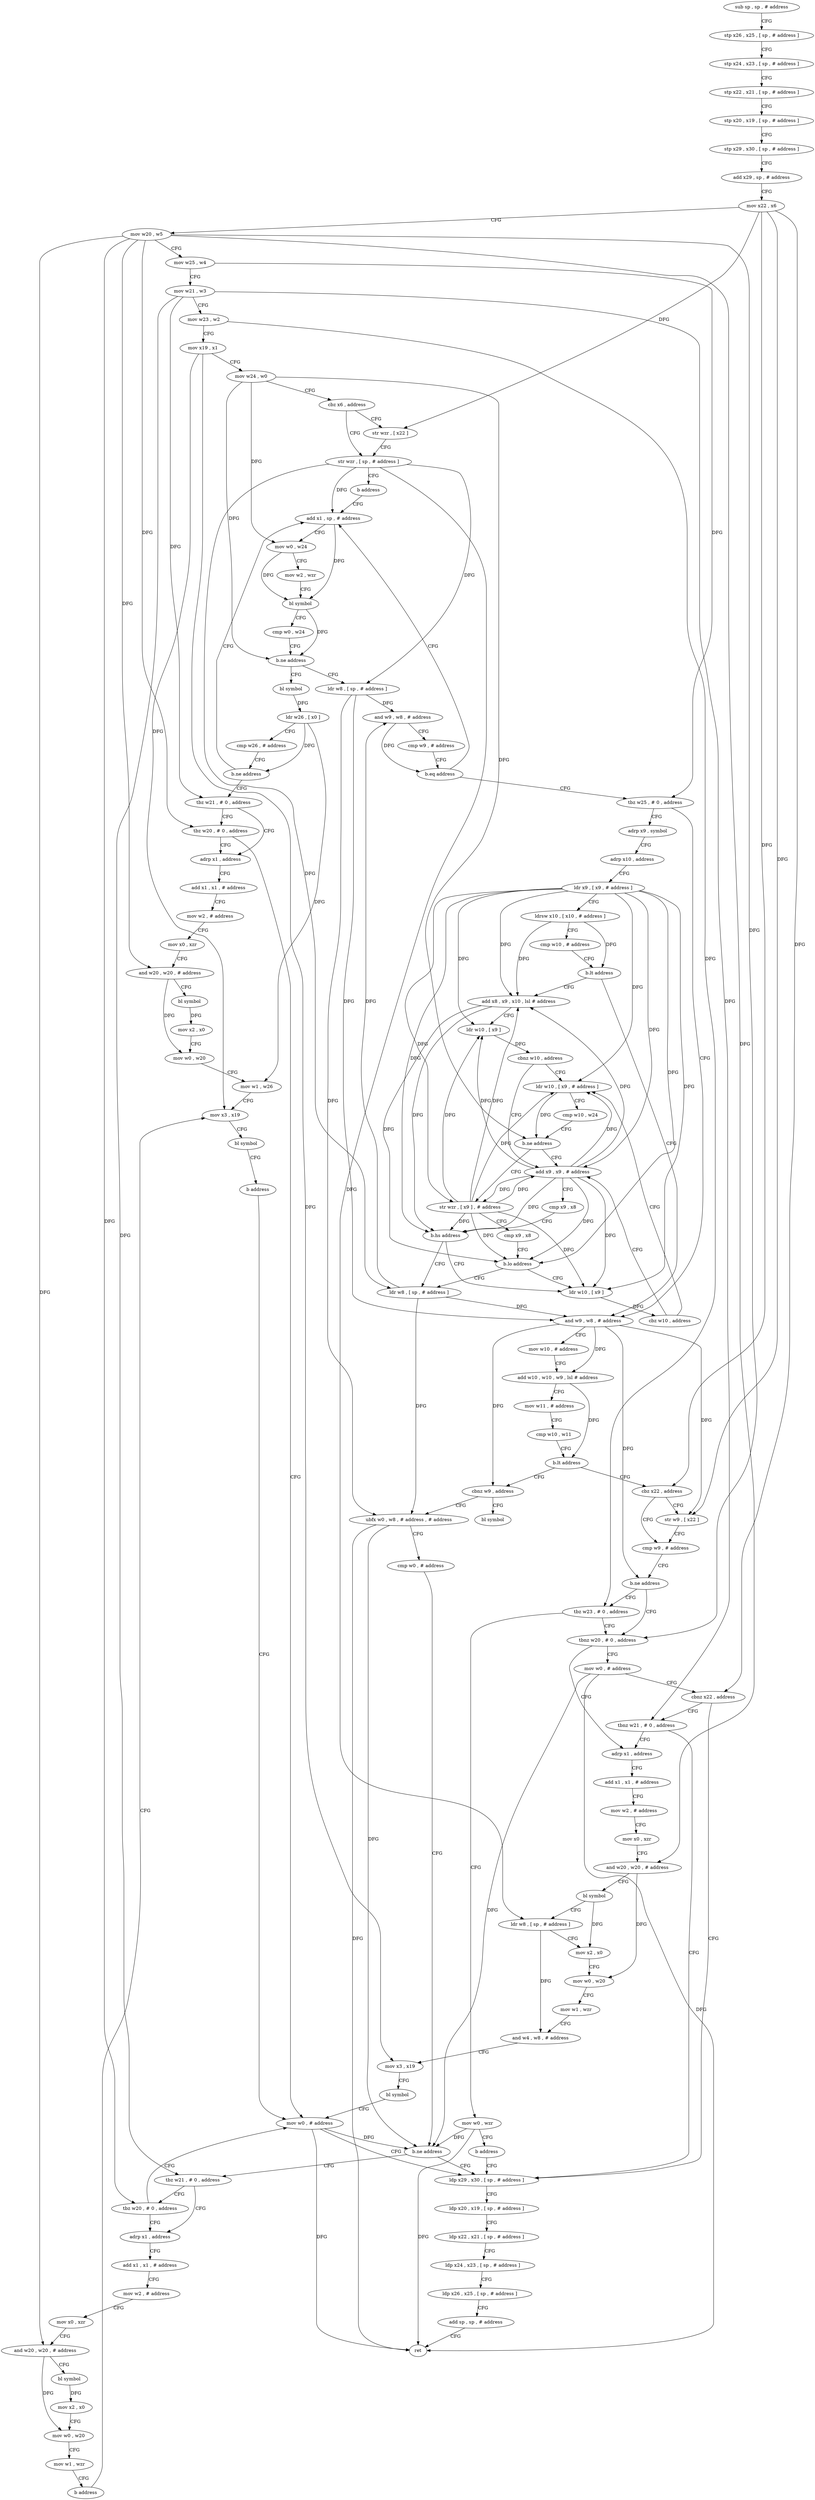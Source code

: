 digraph "func" {
"295084" [label = "sub sp , sp , # address" ]
"295088" [label = "stp x26 , x25 , [ sp , # address ]" ]
"295092" [label = "stp x24 , x23 , [ sp , # address ]" ]
"295096" [label = "stp x22 , x21 , [ sp , # address ]" ]
"295100" [label = "stp x20 , x19 , [ sp , # address ]" ]
"295104" [label = "stp x29 , x30 , [ sp , # address ]" ]
"295108" [label = "add x29 , sp , # address" ]
"295112" [label = "mov x22 , x6" ]
"295116" [label = "mov w20 , w5" ]
"295120" [label = "mov w25 , w4" ]
"295124" [label = "mov w21 , w3" ]
"295128" [label = "mov w23 , w2" ]
"295132" [label = "mov x19 , x1" ]
"295136" [label = "mov w24 , w0" ]
"295140" [label = "cbz x6 , address" ]
"295148" [label = "str wzr , [ sp , # address ]" ]
"295144" [label = "str wzr , [ x22 ]" ]
"295152" [label = "b address" ]
"295172" [label = "add x1 , sp , # address" ]
"295176" [label = "mov w0 , w24" ]
"295180" [label = "mov w2 , wzr" ]
"295184" [label = "bl symbol" ]
"295188" [label = "cmp w0 , w24" ]
"295192" [label = "b.ne address" ]
"295156" [label = "bl symbol" ]
"295196" [label = "ldr w8 , [ sp , # address ]" ]
"295160" [label = "ldr w26 , [ x0 ]" ]
"295164" [label = "cmp w26 , # address" ]
"295168" [label = "b.ne address" ]
"295352" [label = "tbz w21 , # 0 , address" ]
"295200" [label = "and w9 , w8 , # address" ]
"295204" [label = "cmp w9 , # address" ]
"295208" [label = "b.eq address" ]
"295212" [label = "tbz w25 , # 0 , address" ]
"295360" [label = "adrp x1 , address" ]
"295356" [label = "tbz w20 , # 0 , address" ]
"295300" [label = "and w9 , w8 , # address" ]
"295216" [label = "adrp x9 , symbol" ]
"295364" [label = "add x1 , x1 , # address" ]
"295368" [label = "mov w2 , # address" ]
"295372" [label = "mov x0 , xzr" ]
"295376" [label = "and w20 , w20 , # address" ]
"295380" [label = "bl symbol" ]
"295384" [label = "mov x2 , x0" ]
"295388" [label = "mov w0 , w20" ]
"295392" [label = "mov w1 , w26" ]
"295396" [label = "mov x3 , x19" ]
"295540" [label = "mov w0 , # address" ]
"295304" [label = "mov w10 , # address" ]
"295308" [label = "add w10 , w10 , w9 , lsl # address" ]
"295312" [label = "mov w11 , # address" ]
"295316" [label = "cmp w10 , w11" ]
"295320" [label = "b.lt address" ]
"295408" [label = "cbnz w9 , address" ]
"295324" [label = "cbz x22 , address" ]
"295220" [label = "adrp x10 , address" ]
"295224" [label = "ldr x9 , [ x9 , # address ]" ]
"295228" [label = "ldrsw x10 , [ x10 , # address ]" ]
"295232" [label = "cmp w10 , # address" ]
"295236" [label = "b.lt address" ]
"295240" [label = "add x8 , x9 , x10 , lsl # address" ]
"295544" [label = "ldp x29 , x30 , [ sp , # address ]" ]
"295572" [label = "bl symbol" ]
"295412" [label = "ubfx w0 , w8 , # address , # address" ]
"295332" [label = "cmp w9 , # address" ]
"295328" [label = "str w9 , [ x22 ]" ]
"295244" [label = "ldr w10 , [ x9 ]" ]
"295248" [label = "cbnz w10 , address" ]
"295272" [label = "ldr w10 , [ x9 , # address ]" ]
"295252" [label = "add x9 , x9 , # address" ]
"295416" [label = "cmp w0 , # address" ]
"295420" [label = "b.ne address" ]
"295424" [label = "tbz w21 , # 0 , address" ]
"295336" [label = "b.ne address" ]
"295472" [label = "tbnz w20 , # 0 , address" ]
"295340" [label = "tbz w23 , # 0 , address" ]
"295276" [label = "cmp w10 , w24" ]
"295280" [label = "b.ne address" ]
"295284" [label = "str wzr , [ x9 ] , # address" ]
"295256" [label = "cmp x9 , x8" ]
"295260" [label = "b.hs address" ]
"295296" [label = "ldr w8 , [ sp , # address ]" ]
"295264" [label = "ldr w10 , [ x9 ]" ]
"295548" [label = "ldp x20 , x19 , [ sp , # address ]" ]
"295552" [label = "ldp x22 , x21 , [ sp , # address ]" ]
"295556" [label = "ldp x24 , x23 , [ sp , # address ]" ]
"295560" [label = "ldp x26 , x25 , [ sp , # address ]" ]
"295564" [label = "add sp , sp , # address" ]
"295568" [label = "ret" ]
"295432" [label = "adrp x1 , address" ]
"295428" [label = "tbz w20 , # 0 , address" ]
"295488" [label = "adrp x1 , address" ]
"295476" [label = "mov w0 , # address" ]
"295344" [label = "mov w0 , wzr" ]
"295288" [label = "cmp x9 , x8" ]
"295292" [label = "b.lo address" ]
"295268" [label = "cbz w10 , address" ]
"295436" [label = "add x1 , x1 , # address" ]
"295440" [label = "mov w2 , # address" ]
"295444" [label = "mov x0 , xzr" ]
"295448" [label = "and w20 , w20 , # address" ]
"295452" [label = "bl symbol" ]
"295456" [label = "mov x2 , x0" ]
"295460" [label = "mov w0 , w20" ]
"295464" [label = "mov w1 , wzr" ]
"295468" [label = "b address" ]
"295492" [label = "add x1 , x1 , # address" ]
"295496" [label = "mov w2 , # address" ]
"295500" [label = "mov x0 , xzr" ]
"295504" [label = "and w20 , w20 , # address" ]
"295508" [label = "bl symbol" ]
"295512" [label = "ldr w8 , [ sp , # address ]" ]
"295516" [label = "mov x2 , x0" ]
"295520" [label = "mov w0 , w20" ]
"295524" [label = "mov w1 , wzr" ]
"295528" [label = "and w4 , w8 , # address" ]
"295532" [label = "mov x3 , x19" ]
"295536" [label = "bl symbol" ]
"295480" [label = "cbnz x22 , address" ]
"295484" [label = "tbnz w21 , # 0 , address" ]
"295348" [label = "b address" ]
"295400" [label = "bl symbol" ]
"295404" [label = "b address" ]
"295084" -> "295088" [ label = "CFG" ]
"295088" -> "295092" [ label = "CFG" ]
"295092" -> "295096" [ label = "CFG" ]
"295096" -> "295100" [ label = "CFG" ]
"295100" -> "295104" [ label = "CFG" ]
"295104" -> "295108" [ label = "CFG" ]
"295108" -> "295112" [ label = "CFG" ]
"295112" -> "295116" [ label = "CFG" ]
"295112" -> "295144" [ label = "DFG" ]
"295112" -> "295324" [ label = "DFG" ]
"295112" -> "295328" [ label = "DFG" ]
"295112" -> "295480" [ label = "DFG" ]
"295116" -> "295120" [ label = "CFG" ]
"295116" -> "295376" [ label = "DFG" ]
"295116" -> "295356" [ label = "DFG" ]
"295116" -> "295472" [ label = "DFG" ]
"295116" -> "295448" [ label = "DFG" ]
"295116" -> "295428" [ label = "DFG" ]
"295116" -> "295504" [ label = "DFG" ]
"295120" -> "295124" [ label = "CFG" ]
"295120" -> "295212" [ label = "DFG" ]
"295124" -> "295128" [ label = "CFG" ]
"295124" -> "295352" [ label = "DFG" ]
"295124" -> "295424" [ label = "DFG" ]
"295124" -> "295484" [ label = "DFG" ]
"295128" -> "295132" [ label = "CFG" ]
"295128" -> "295340" [ label = "DFG" ]
"295132" -> "295136" [ label = "CFG" ]
"295132" -> "295396" [ label = "DFG" ]
"295132" -> "295532" [ label = "DFG" ]
"295136" -> "295140" [ label = "CFG" ]
"295136" -> "295176" [ label = "DFG" ]
"295136" -> "295192" [ label = "DFG" ]
"295136" -> "295280" [ label = "DFG" ]
"295140" -> "295148" [ label = "CFG" ]
"295140" -> "295144" [ label = "CFG" ]
"295148" -> "295152" [ label = "CFG" ]
"295148" -> "295196" [ label = "DFG" ]
"295148" -> "295296" [ label = "DFG" ]
"295148" -> "295512" [ label = "DFG" ]
"295148" -> "295172" [ label = "DFG" ]
"295144" -> "295148" [ label = "CFG" ]
"295152" -> "295172" [ label = "CFG" ]
"295172" -> "295176" [ label = "CFG" ]
"295172" -> "295184" [ label = "DFG" ]
"295176" -> "295180" [ label = "CFG" ]
"295176" -> "295184" [ label = "DFG" ]
"295180" -> "295184" [ label = "CFG" ]
"295184" -> "295188" [ label = "CFG" ]
"295184" -> "295192" [ label = "DFG" ]
"295188" -> "295192" [ label = "CFG" ]
"295192" -> "295156" [ label = "CFG" ]
"295192" -> "295196" [ label = "CFG" ]
"295156" -> "295160" [ label = "DFG" ]
"295196" -> "295200" [ label = "DFG" ]
"295196" -> "295300" [ label = "DFG" ]
"295196" -> "295412" [ label = "DFG" ]
"295160" -> "295164" [ label = "CFG" ]
"295160" -> "295168" [ label = "DFG" ]
"295160" -> "295392" [ label = "DFG" ]
"295164" -> "295168" [ label = "CFG" ]
"295168" -> "295352" [ label = "CFG" ]
"295168" -> "295172" [ label = "CFG" ]
"295352" -> "295360" [ label = "CFG" ]
"295352" -> "295356" [ label = "CFG" ]
"295200" -> "295204" [ label = "CFG" ]
"295200" -> "295208" [ label = "DFG" ]
"295204" -> "295208" [ label = "CFG" ]
"295208" -> "295172" [ label = "CFG" ]
"295208" -> "295212" [ label = "CFG" ]
"295212" -> "295300" [ label = "CFG" ]
"295212" -> "295216" [ label = "CFG" ]
"295360" -> "295364" [ label = "CFG" ]
"295356" -> "295540" [ label = "CFG" ]
"295356" -> "295360" [ label = "CFG" ]
"295300" -> "295304" [ label = "CFG" ]
"295300" -> "295308" [ label = "DFG" ]
"295300" -> "295408" [ label = "DFG" ]
"295300" -> "295336" [ label = "DFG" ]
"295300" -> "295328" [ label = "DFG" ]
"295216" -> "295220" [ label = "CFG" ]
"295364" -> "295368" [ label = "CFG" ]
"295368" -> "295372" [ label = "CFG" ]
"295372" -> "295376" [ label = "CFG" ]
"295376" -> "295380" [ label = "CFG" ]
"295376" -> "295388" [ label = "DFG" ]
"295380" -> "295384" [ label = "DFG" ]
"295384" -> "295388" [ label = "CFG" ]
"295388" -> "295392" [ label = "CFG" ]
"295392" -> "295396" [ label = "CFG" ]
"295396" -> "295400" [ label = "CFG" ]
"295540" -> "295544" [ label = "CFG" ]
"295540" -> "295568" [ label = "DFG" ]
"295540" -> "295420" [ label = "DFG" ]
"295304" -> "295308" [ label = "CFG" ]
"295308" -> "295312" [ label = "CFG" ]
"295308" -> "295320" [ label = "DFG" ]
"295312" -> "295316" [ label = "CFG" ]
"295316" -> "295320" [ label = "CFG" ]
"295320" -> "295408" [ label = "CFG" ]
"295320" -> "295324" [ label = "CFG" ]
"295408" -> "295572" [ label = "CFG" ]
"295408" -> "295412" [ label = "CFG" ]
"295324" -> "295332" [ label = "CFG" ]
"295324" -> "295328" [ label = "CFG" ]
"295220" -> "295224" [ label = "CFG" ]
"295224" -> "295228" [ label = "CFG" ]
"295224" -> "295240" [ label = "DFG" ]
"295224" -> "295244" [ label = "DFG" ]
"295224" -> "295272" [ label = "DFG" ]
"295224" -> "295252" [ label = "DFG" ]
"295224" -> "295260" [ label = "DFG" ]
"295224" -> "295284" [ label = "DFG" ]
"295224" -> "295292" [ label = "DFG" ]
"295224" -> "295264" [ label = "DFG" ]
"295228" -> "295232" [ label = "CFG" ]
"295228" -> "295236" [ label = "DFG" ]
"295228" -> "295240" [ label = "DFG" ]
"295232" -> "295236" [ label = "CFG" ]
"295236" -> "295300" [ label = "CFG" ]
"295236" -> "295240" [ label = "CFG" ]
"295240" -> "295244" [ label = "CFG" ]
"295240" -> "295260" [ label = "DFG" ]
"295240" -> "295292" [ label = "DFG" ]
"295544" -> "295548" [ label = "CFG" ]
"295412" -> "295416" [ label = "CFG" ]
"295412" -> "295568" [ label = "DFG" ]
"295412" -> "295420" [ label = "DFG" ]
"295332" -> "295336" [ label = "CFG" ]
"295328" -> "295332" [ label = "CFG" ]
"295244" -> "295248" [ label = "DFG" ]
"295248" -> "295272" [ label = "CFG" ]
"295248" -> "295252" [ label = "CFG" ]
"295272" -> "295276" [ label = "CFG" ]
"295272" -> "295280" [ label = "DFG" ]
"295252" -> "295256" [ label = "CFG" ]
"295252" -> "295244" [ label = "DFG" ]
"295252" -> "295272" [ label = "DFG" ]
"295252" -> "295240" [ label = "DFG" ]
"295252" -> "295260" [ label = "DFG" ]
"295252" -> "295284" [ label = "DFG" ]
"295252" -> "295292" [ label = "DFG" ]
"295252" -> "295264" [ label = "DFG" ]
"295416" -> "295420" [ label = "CFG" ]
"295420" -> "295544" [ label = "CFG" ]
"295420" -> "295424" [ label = "CFG" ]
"295424" -> "295432" [ label = "CFG" ]
"295424" -> "295428" [ label = "CFG" ]
"295336" -> "295472" [ label = "CFG" ]
"295336" -> "295340" [ label = "CFG" ]
"295472" -> "295488" [ label = "CFG" ]
"295472" -> "295476" [ label = "CFG" ]
"295340" -> "295472" [ label = "CFG" ]
"295340" -> "295344" [ label = "CFG" ]
"295276" -> "295280" [ label = "CFG" ]
"295280" -> "295252" [ label = "CFG" ]
"295280" -> "295284" [ label = "CFG" ]
"295284" -> "295288" [ label = "CFG" ]
"295284" -> "295244" [ label = "DFG" ]
"295284" -> "295272" [ label = "DFG" ]
"295284" -> "295252" [ label = "DFG" ]
"295284" -> "295240" [ label = "DFG" ]
"295284" -> "295260" [ label = "DFG" ]
"295284" -> "295292" [ label = "DFG" ]
"295284" -> "295264" [ label = "DFG" ]
"295256" -> "295260" [ label = "CFG" ]
"295260" -> "295296" [ label = "CFG" ]
"295260" -> "295264" [ label = "CFG" ]
"295296" -> "295300" [ label = "DFG" ]
"295296" -> "295200" [ label = "DFG" ]
"295296" -> "295412" [ label = "DFG" ]
"295264" -> "295268" [ label = "DFG" ]
"295548" -> "295552" [ label = "CFG" ]
"295552" -> "295556" [ label = "CFG" ]
"295556" -> "295560" [ label = "CFG" ]
"295560" -> "295564" [ label = "CFG" ]
"295564" -> "295568" [ label = "CFG" ]
"295432" -> "295436" [ label = "CFG" ]
"295428" -> "295540" [ label = "CFG" ]
"295428" -> "295432" [ label = "CFG" ]
"295488" -> "295492" [ label = "CFG" ]
"295476" -> "295480" [ label = "CFG" ]
"295476" -> "295420" [ label = "DFG" ]
"295476" -> "295568" [ label = "DFG" ]
"295344" -> "295348" [ label = "CFG" ]
"295344" -> "295420" [ label = "DFG" ]
"295344" -> "295568" [ label = "DFG" ]
"295288" -> "295292" [ label = "CFG" ]
"295292" -> "295264" [ label = "CFG" ]
"295292" -> "295296" [ label = "CFG" ]
"295268" -> "295252" [ label = "CFG" ]
"295268" -> "295272" [ label = "CFG" ]
"295436" -> "295440" [ label = "CFG" ]
"295440" -> "295444" [ label = "CFG" ]
"295444" -> "295448" [ label = "CFG" ]
"295448" -> "295452" [ label = "CFG" ]
"295448" -> "295460" [ label = "DFG" ]
"295452" -> "295456" [ label = "DFG" ]
"295456" -> "295460" [ label = "CFG" ]
"295460" -> "295464" [ label = "CFG" ]
"295464" -> "295468" [ label = "CFG" ]
"295468" -> "295396" [ label = "CFG" ]
"295492" -> "295496" [ label = "CFG" ]
"295496" -> "295500" [ label = "CFG" ]
"295500" -> "295504" [ label = "CFG" ]
"295504" -> "295508" [ label = "CFG" ]
"295504" -> "295520" [ label = "DFG" ]
"295508" -> "295512" [ label = "CFG" ]
"295508" -> "295516" [ label = "DFG" ]
"295512" -> "295516" [ label = "CFG" ]
"295512" -> "295528" [ label = "DFG" ]
"295516" -> "295520" [ label = "CFG" ]
"295520" -> "295524" [ label = "CFG" ]
"295524" -> "295528" [ label = "CFG" ]
"295528" -> "295532" [ label = "CFG" ]
"295532" -> "295536" [ label = "CFG" ]
"295536" -> "295540" [ label = "CFG" ]
"295480" -> "295544" [ label = "CFG" ]
"295480" -> "295484" [ label = "CFG" ]
"295484" -> "295544" [ label = "CFG" ]
"295484" -> "295488" [ label = "CFG" ]
"295348" -> "295544" [ label = "CFG" ]
"295400" -> "295404" [ label = "CFG" ]
"295404" -> "295540" [ label = "CFG" ]
}
